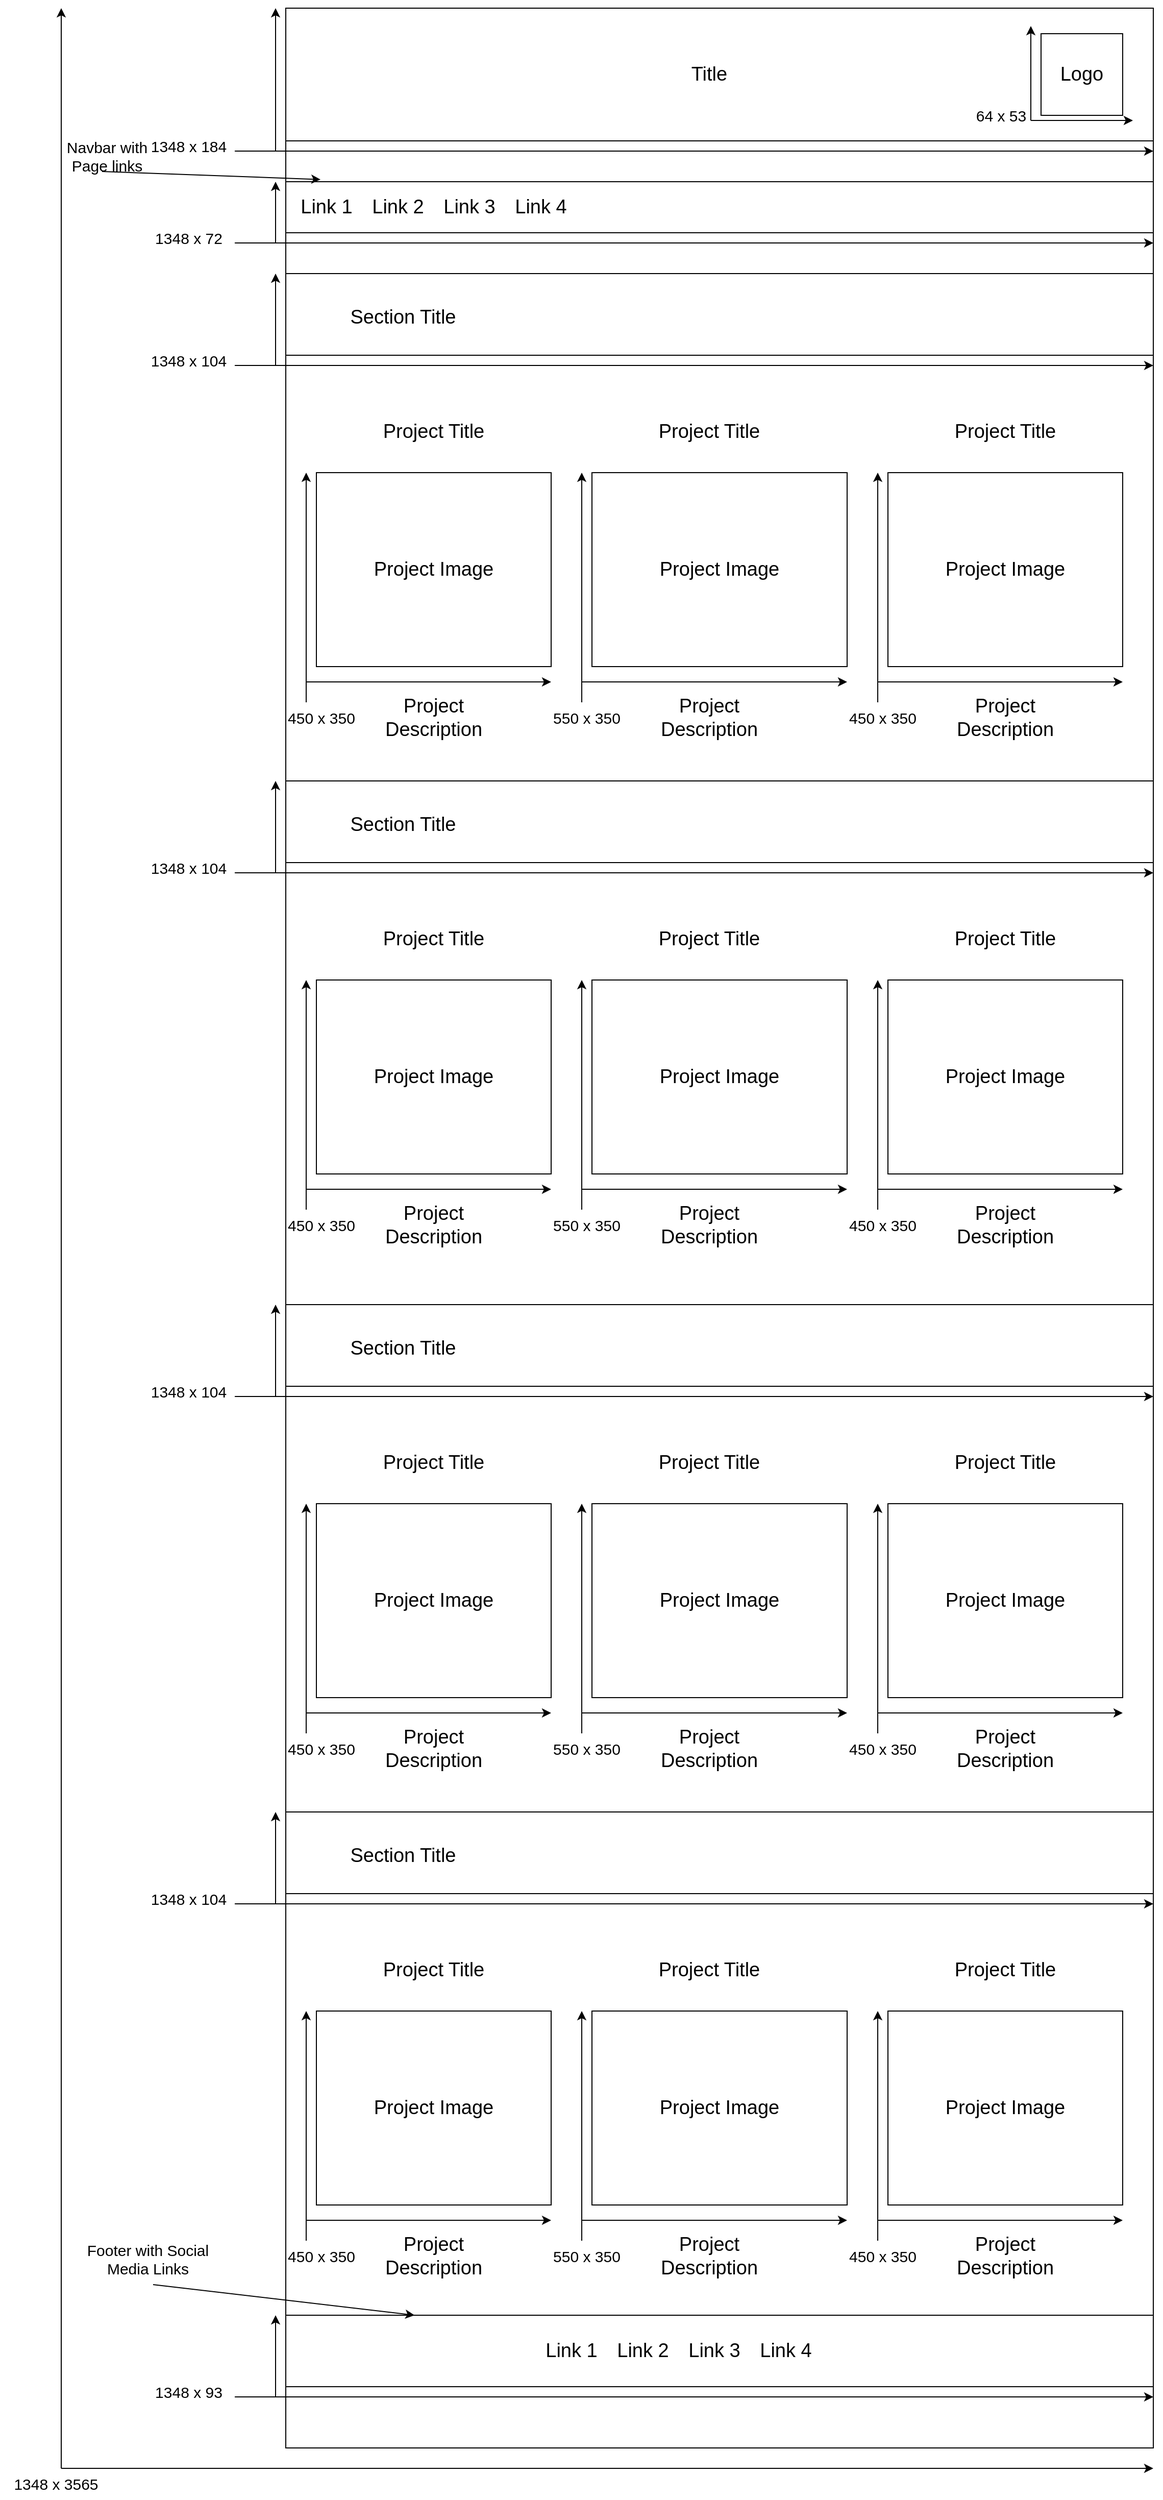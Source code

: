 <mxfile version="15.6.0" type="device"><diagram id="RpRR-_mk9nUQ28DkFrZq" name="Page-1"><mxGraphModel dx="2881" dy="2203" grid="1" gridSize="10" guides="1" tooltips="1" connect="1" arrows="1" fold="1" page="1" pageScale="1" pageWidth="850" pageHeight="1100" math="0" shadow="0"><root><mxCell id="0"/><mxCell id="1" parent="0"/><mxCell id="R6PZ7bWOyX2Fo6lUsfoH-169" value="" style="rounded=0;whiteSpace=wrap;html=1;fontSize=15;" vertex="1" parent="1"><mxGeometry width="850" height="2390" as="geometry"/></mxCell><mxCell id="xdqeH_5MjbotiJSKJ-B--1" value="" style="rounded=0;whiteSpace=wrap;html=1;" parent="1" vertex="1"><mxGeometry width="850" height="130" as="geometry"/></mxCell><mxCell id="R6PZ7bWOyX2Fo6lUsfoH-1" value="&lt;font style=&quot;font-size: 19px&quot;&gt;Title&lt;/font&gt;" style="text;html=1;strokeColor=none;fillColor=none;align=center;verticalAlign=middle;whiteSpace=wrap;rounded=0;" vertex="1" parent="1"><mxGeometry x="310" y="10" width="210" height="110" as="geometry"/></mxCell><mxCell id="R6PZ7bWOyX2Fo6lUsfoH-2" value="" style="rounded=0;whiteSpace=wrap;html=1;fontSize=19;" vertex="1" parent="1"><mxGeometry x="740" y="25" width="80" height="80" as="geometry"/></mxCell><mxCell id="R6PZ7bWOyX2Fo6lUsfoH-3" value="Logo" style="text;html=1;strokeColor=none;fillColor=none;align=center;verticalAlign=middle;whiteSpace=wrap;rounded=0;fontSize=19;" vertex="1" parent="1"><mxGeometry x="750" y="50" width="60" height="30" as="geometry"/></mxCell><mxCell id="R6PZ7bWOyX2Fo6lUsfoH-4" value="" style="rounded=0;whiteSpace=wrap;html=1;fontSize=19;" vertex="1" parent="1"><mxGeometry y="170" width="850" height="50" as="geometry"/></mxCell><mxCell id="R6PZ7bWOyX2Fo6lUsfoH-5" value="Link 1" style="text;html=1;strokeColor=none;fillColor=none;align=center;verticalAlign=middle;whiteSpace=wrap;rounded=0;fontSize=19;" vertex="1" parent="1"><mxGeometry x="10" y="180" width="60" height="30" as="geometry"/></mxCell><mxCell id="R6PZ7bWOyX2Fo6lUsfoH-6" value="Link 2" style="text;html=1;strokeColor=none;fillColor=none;align=center;verticalAlign=middle;whiteSpace=wrap;rounded=0;fontSize=19;" vertex="1" parent="1"><mxGeometry x="80" y="180" width="60" height="30" as="geometry"/></mxCell><mxCell id="R6PZ7bWOyX2Fo6lUsfoH-7" value="Link 3" style="text;html=1;strokeColor=none;fillColor=none;align=center;verticalAlign=middle;whiteSpace=wrap;rounded=0;fontSize=19;" vertex="1" parent="1"><mxGeometry x="150" y="180" width="60" height="30" as="geometry"/></mxCell><mxCell id="R6PZ7bWOyX2Fo6lUsfoH-8" value="Link 4" style="text;html=1;strokeColor=none;fillColor=none;align=center;verticalAlign=middle;whiteSpace=wrap;rounded=0;fontSize=19;" vertex="1" parent="1"><mxGeometry x="220" y="180" width="60" height="30" as="geometry"/></mxCell><mxCell id="R6PZ7bWOyX2Fo6lUsfoH-9" value="" style="rounded=0;whiteSpace=wrap;html=1;fontSize=19;" vertex="1" parent="1"><mxGeometry y="260" width="850" height="80" as="geometry"/></mxCell><mxCell id="R6PZ7bWOyX2Fo6lUsfoH-10" value="Section Title" style="text;html=1;strokeColor=none;fillColor=none;align=center;verticalAlign=middle;whiteSpace=wrap;rounded=0;fontSize=19;" vertex="1" parent="1"><mxGeometry x="20" y="285" width="190" height="35" as="geometry"/></mxCell><mxCell id="R6PZ7bWOyX2Fo6lUsfoH-12" value="" style="rounded=0;whiteSpace=wrap;html=1;fontSize=19;" vertex="1" parent="1"><mxGeometry x="30" y="455" width="230" height="190" as="geometry"/></mxCell><mxCell id="R6PZ7bWOyX2Fo6lUsfoH-13" value="" style="rounded=0;whiteSpace=wrap;html=1;fontSize=19;" vertex="1" parent="1"><mxGeometry x="590" y="455" width="230" height="190" as="geometry"/></mxCell><mxCell id="R6PZ7bWOyX2Fo6lUsfoH-14" value="" style="rounded=0;whiteSpace=wrap;html=1;fontSize=19;" vertex="1" parent="1"><mxGeometry x="300" y="455" width="250" height="190" as="geometry"/></mxCell><mxCell id="R6PZ7bWOyX2Fo6lUsfoH-15" value="Project Image" style="text;html=1;strokeColor=none;fillColor=none;align=center;verticalAlign=middle;whiteSpace=wrap;rounded=0;fontSize=19;" vertex="1" parent="1"><mxGeometry x="80" y="535" width="130" height="30" as="geometry"/></mxCell><mxCell id="R6PZ7bWOyX2Fo6lUsfoH-16" value="Project Image" style="text;html=1;strokeColor=none;fillColor=none;align=center;verticalAlign=middle;whiteSpace=wrap;rounded=0;fontSize=19;" vertex="1" parent="1"><mxGeometry x="360" y="535" width="130" height="30" as="geometry"/></mxCell><mxCell id="R6PZ7bWOyX2Fo6lUsfoH-17" value="Project Image" style="text;html=1;strokeColor=none;fillColor=none;align=center;verticalAlign=middle;whiteSpace=wrap;rounded=0;fontSize=19;" vertex="1" parent="1"><mxGeometry x="640" y="535" width="130" height="30" as="geometry"/></mxCell><mxCell id="R6PZ7bWOyX2Fo6lUsfoH-18" value="Project Title" style="text;html=1;strokeColor=none;fillColor=none;align=center;verticalAlign=middle;whiteSpace=wrap;rounded=0;fontSize=19;" vertex="1" parent="1"><mxGeometry x="80" y="400" width="130" height="30" as="geometry"/></mxCell><mxCell id="R6PZ7bWOyX2Fo6lUsfoH-19" value="Project Title" style="text;html=1;strokeColor=none;fillColor=none;align=center;verticalAlign=middle;whiteSpace=wrap;rounded=0;fontSize=19;" vertex="1" parent="1"><mxGeometry x="350" y="400" width="130" height="30" as="geometry"/></mxCell><mxCell id="R6PZ7bWOyX2Fo6lUsfoH-20" value="Project Title" style="text;html=1;strokeColor=none;fillColor=none;align=center;verticalAlign=middle;whiteSpace=wrap;rounded=0;fontSize=19;" vertex="1" parent="1"><mxGeometry x="640" y="400" width="130" height="30" as="geometry"/></mxCell><mxCell id="R6PZ7bWOyX2Fo6lUsfoH-22" value="Project Description" style="text;html=1;strokeColor=none;fillColor=none;align=center;verticalAlign=middle;whiteSpace=wrap;rounded=0;fontSize=19;" vertex="1" parent="1"><mxGeometry x="80" y="680" width="130" height="30" as="geometry"/></mxCell><mxCell id="R6PZ7bWOyX2Fo6lUsfoH-23" value="Project Description" style="text;html=1;strokeColor=none;fillColor=none;align=center;verticalAlign=middle;whiteSpace=wrap;rounded=0;fontSize=19;" vertex="1" parent="1"><mxGeometry x="350" y="680" width="130" height="30" as="geometry"/></mxCell><mxCell id="R6PZ7bWOyX2Fo6lUsfoH-24" value="Project Description" style="text;html=1;strokeColor=none;fillColor=none;align=center;verticalAlign=middle;whiteSpace=wrap;rounded=0;fontSize=19;" vertex="1" parent="1"><mxGeometry x="640" y="680" width="130" height="30" as="geometry"/></mxCell><mxCell id="R6PZ7bWOyX2Fo6lUsfoH-53" value="" style="endArrow=classic;html=1;rounded=0;fontSize=19;" edge="1" parent="1"><mxGeometry width="50" height="50" relative="1" as="geometry"><mxPoint x="20" y="680" as="sourcePoint"/><mxPoint x="20" y="455" as="targetPoint"/></mxGeometry></mxCell><mxCell id="R6PZ7bWOyX2Fo6lUsfoH-54" value="" style="endArrow=classic;html=1;rounded=0;fontSize=19;" edge="1" parent="1"><mxGeometry width="50" height="50" relative="1" as="geometry"><mxPoint x="20" y="660" as="sourcePoint"/><mxPoint x="260" y="660" as="targetPoint"/></mxGeometry></mxCell><mxCell id="R6PZ7bWOyX2Fo6lUsfoH-55" value="" style="endArrow=classic;html=1;rounded=0;fontSize=19;" edge="1" parent="1"><mxGeometry width="50" height="50" relative="1" as="geometry"><mxPoint x="290" y="680" as="sourcePoint"/><mxPoint x="290" y="455" as="targetPoint"/></mxGeometry></mxCell><mxCell id="R6PZ7bWOyX2Fo6lUsfoH-56" value="" style="endArrow=classic;html=1;rounded=0;fontSize=19;" edge="1" parent="1"><mxGeometry width="50" height="50" relative="1" as="geometry"><mxPoint x="290" y="660" as="sourcePoint"/><mxPoint x="550" y="660" as="targetPoint"/></mxGeometry></mxCell><mxCell id="R6PZ7bWOyX2Fo6lUsfoH-57" value="" style="endArrow=classic;html=1;rounded=0;fontSize=19;" edge="1" parent="1"><mxGeometry width="50" height="50" relative="1" as="geometry"><mxPoint x="580" y="680" as="sourcePoint"/><mxPoint x="580" y="455" as="targetPoint"/></mxGeometry></mxCell><mxCell id="R6PZ7bWOyX2Fo6lUsfoH-58" value="" style="endArrow=classic;html=1;rounded=0;fontSize=19;" edge="1" parent="1"><mxGeometry width="50" height="50" relative="1" as="geometry"><mxPoint x="580" y="660" as="sourcePoint"/><mxPoint x="820" y="660" as="targetPoint"/></mxGeometry></mxCell><mxCell id="R6PZ7bWOyX2Fo6lUsfoH-59" value="" style="endArrow=classic;html=1;rounded=0;fontSize=19;" edge="1" parent="1"><mxGeometry width="50" height="50" relative="1" as="geometry"><mxPoint x="-10" y="350" as="sourcePoint"/><mxPoint x="-10" y="260" as="targetPoint"/></mxGeometry></mxCell><mxCell id="R6PZ7bWOyX2Fo6lUsfoH-60" value="" style="endArrow=classic;html=1;rounded=0;fontSize=19;" edge="1" parent="1"><mxGeometry width="50" height="50" relative="1" as="geometry"><mxPoint x="-50" y="350" as="sourcePoint"/><mxPoint x="850" y="350" as="targetPoint"/></mxGeometry></mxCell><mxCell id="R6PZ7bWOyX2Fo6lUsfoH-61" value="" style="endArrow=classic;html=1;rounded=0;fontSize=19;" edge="1" parent="1"><mxGeometry width="50" height="50" relative="1" as="geometry"><mxPoint x="-10" y="230" as="sourcePoint"/><mxPoint x="-10" y="170" as="targetPoint"/></mxGeometry></mxCell><mxCell id="R6PZ7bWOyX2Fo6lUsfoH-62" value="" style="endArrow=classic;html=1;rounded=0;fontSize=19;" edge="1" parent="1"><mxGeometry width="50" height="50" relative="1" as="geometry"><mxPoint x="-50" y="230" as="sourcePoint"/><mxPoint x="850" y="230" as="targetPoint"/></mxGeometry></mxCell><mxCell id="R6PZ7bWOyX2Fo6lUsfoH-63" value="" style="endArrow=classic;html=1;rounded=0;fontSize=19;" edge="1" parent="1"><mxGeometry width="50" height="50" relative="1" as="geometry"><mxPoint x="-10" y="140" as="sourcePoint"/><mxPoint x="-10" as="targetPoint"/></mxGeometry></mxCell><mxCell id="R6PZ7bWOyX2Fo6lUsfoH-64" value="" style="endArrow=classic;html=1;rounded=0;fontSize=19;" edge="1" parent="1"><mxGeometry width="50" height="50" relative="1" as="geometry"><mxPoint x="-50" y="140" as="sourcePoint"/><mxPoint x="850" y="140" as="targetPoint"/></mxGeometry></mxCell><mxCell id="R6PZ7bWOyX2Fo6lUsfoH-65" value="" style="endArrow=classic;html=1;rounded=0;fontSize=19;" edge="1" parent="1"><mxGeometry width="50" height="50" relative="1" as="geometry"><mxPoint x="730" y="110" as="sourcePoint"/><mxPoint x="730" y="17.5" as="targetPoint"/></mxGeometry></mxCell><mxCell id="R6PZ7bWOyX2Fo6lUsfoH-66" value="" style="endArrow=classic;html=1;rounded=0;fontSize=19;targetPerimeterSpacing=0;" edge="1" parent="1"><mxGeometry width="50" height="50" relative="1" as="geometry"><mxPoint x="730" y="110" as="sourcePoint"/><mxPoint x="830" y="110" as="targetPoint"/></mxGeometry></mxCell><mxCell id="R6PZ7bWOyX2Fo6lUsfoH-67" value="&lt;font style=&quot;font-size: 15px&quot;&gt;1348 x 184&lt;/font&gt;" style="text;html=1;strokeColor=none;fillColor=none;align=center;verticalAlign=middle;whiteSpace=wrap;rounded=0;fontSize=19;" vertex="1" parent="1"><mxGeometry x="-150" y="120" width="110" height="30" as="geometry"/></mxCell><mxCell id="R6PZ7bWOyX2Fo6lUsfoH-68" value="&lt;font style=&quot;font-size: 15px&quot;&gt;1348 x 72&lt;/font&gt;" style="text;html=1;strokeColor=none;fillColor=none;align=center;verticalAlign=middle;whiteSpace=wrap;rounded=0;fontSize=19;" vertex="1" parent="1"><mxGeometry x="-150" y="210" width="110" height="30" as="geometry"/></mxCell><mxCell id="R6PZ7bWOyX2Fo6lUsfoH-69" value="&lt;font style=&quot;font-size: 15px&quot;&gt;1348 x 104&lt;/font&gt;" style="text;html=1;strokeColor=none;fillColor=none;align=center;verticalAlign=middle;whiteSpace=wrap;rounded=0;fontSize=19;" vertex="1" parent="1"><mxGeometry x="-150" y="330" width="110" height="30" as="geometry"/></mxCell><mxCell id="R6PZ7bWOyX2Fo6lUsfoH-70" value="&lt;font style=&quot;font-size: 15px&quot;&gt;64 x 53&lt;/font&gt;" style="text;html=1;strokeColor=none;fillColor=none;align=center;verticalAlign=middle;whiteSpace=wrap;rounded=0;fontSize=19;" vertex="1" parent="1"><mxGeometry x="646" y="90" width="110" height="30" as="geometry"/></mxCell><mxCell id="R6PZ7bWOyX2Fo6lUsfoH-71" value="&lt;font style=&quot;font-size: 15px&quot;&gt;450 x 350&lt;/font&gt;" style="text;html=1;strokeColor=none;fillColor=none;align=center;verticalAlign=middle;whiteSpace=wrap;rounded=0;fontSize=19;" vertex="1" parent="1"><mxGeometry x="-20" y="680" width="110" height="30" as="geometry"/></mxCell><mxCell id="R6PZ7bWOyX2Fo6lUsfoH-72" value="&lt;font style=&quot;font-size: 15px&quot;&gt;550 x 350&lt;/font&gt;" style="text;html=1;strokeColor=none;fillColor=none;align=center;verticalAlign=middle;whiteSpace=wrap;rounded=0;fontSize=19;" vertex="1" parent="1"><mxGeometry x="240" y="680" width="110" height="30" as="geometry"/></mxCell><mxCell id="R6PZ7bWOyX2Fo6lUsfoH-74" value="&lt;font style=&quot;font-size: 15px&quot;&gt;450 x 350&lt;/font&gt;" style="text;html=1;strokeColor=none;fillColor=none;align=center;verticalAlign=middle;whiteSpace=wrap;rounded=0;fontSize=19;" vertex="1" parent="1"><mxGeometry x="530" y="680" width="110" height="30" as="geometry"/></mxCell><mxCell id="R6PZ7bWOyX2Fo6lUsfoH-75" value="" style="rounded=0;whiteSpace=wrap;html=1;fontSize=19;" vertex="1" parent="1"><mxGeometry y="757" width="850" height="80" as="geometry"/></mxCell><mxCell id="R6PZ7bWOyX2Fo6lUsfoH-76" value="Section Title" style="text;html=1;strokeColor=none;fillColor=none;align=center;verticalAlign=middle;whiteSpace=wrap;rounded=0;fontSize=19;" vertex="1" parent="1"><mxGeometry x="20" y="782" width="190" height="35" as="geometry"/></mxCell><mxCell id="R6PZ7bWOyX2Fo6lUsfoH-77" value="" style="rounded=0;whiteSpace=wrap;html=1;fontSize=19;" vertex="1" parent="1"><mxGeometry x="30" y="952" width="230" height="190" as="geometry"/></mxCell><mxCell id="R6PZ7bWOyX2Fo6lUsfoH-78" value="" style="rounded=0;whiteSpace=wrap;html=1;fontSize=19;" vertex="1" parent="1"><mxGeometry x="590" y="952" width="230" height="190" as="geometry"/></mxCell><mxCell id="R6PZ7bWOyX2Fo6lUsfoH-79" value="" style="rounded=0;whiteSpace=wrap;html=1;fontSize=19;" vertex="1" parent="1"><mxGeometry x="300" y="952" width="250" height="190" as="geometry"/></mxCell><mxCell id="R6PZ7bWOyX2Fo6lUsfoH-80" value="Project Image" style="text;html=1;strokeColor=none;fillColor=none;align=center;verticalAlign=middle;whiteSpace=wrap;rounded=0;fontSize=19;" vertex="1" parent="1"><mxGeometry x="80" y="1032" width="130" height="30" as="geometry"/></mxCell><mxCell id="R6PZ7bWOyX2Fo6lUsfoH-81" value="Project Image" style="text;html=1;strokeColor=none;fillColor=none;align=center;verticalAlign=middle;whiteSpace=wrap;rounded=0;fontSize=19;" vertex="1" parent="1"><mxGeometry x="360" y="1032" width="130" height="30" as="geometry"/></mxCell><mxCell id="R6PZ7bWOyX2Fo6lUsfoH-82" value="Project Image" style="text;html=1;strokeColor=none;fillColor=none;align=center;verticalAlign=middle;whiteSpace=wrap;rounded=0;fontSize=19;" vertex="1" parent="1"><mxGeometry x="640" y="1032" width="130" height="30" as="geometry"/></mxCell><mxCell id="R6PZ7bWOyX2Fo6lUsfoH-83" value="Project Title" style="text;html=1;strokeColor=none;fillColor=none;align=center;verticalAlign=middle;whiteSpace=wrap;rounded=0;fontSize=19;" vertex="1" parent="1"><mxGeometry x="80" y="897" width="130" height="30" as="geometry"/></mxCell><mxCell id="R6PZ7bWOyX2Fo6lUsfoH-84" value="Project Title" style="text;html=1;strokeColor=none;fillColor=none;align=center;verticalAlign=middle;whiteSpace=wrap;rounded=0;fontSize=19;" vertex="1" parent="1"><mxGeometry x="350" y="897" width="130" height="30" as="geometry"/></mxCell><mxCell id="R6PZ7bWOyX2Fo6lUsfoH-85" value="Project Title" style="text;html=1;strokeColor=none;fillColor=none;align=center;verticalAlign=middle;whiteSpace=wrap;rounded=0;fontSize=19;" vertex="1" parent="1"><mxGeometry x="640" y="897" width="130" height="30" as="geometry"/></mxCell><mxCell id="R6PZ7bWOyX2Fo6lUsfoH-86" value="Project Description" style="text;html=1;strokeColor=none;fillColor=none;align=center;verticalAlign=middle;whiteSpace=wrap;rounded=0;fontSize=19;" vertex="1" parent="1"><mxGeometry x="80" y="1177" width="130" height="30" as="geometry"/></mxCell><mxCell id="R6PZ7bWOyX2Fo6lUsfoH-87" value="Project Description" style="text;html=1;strokeColor=none;fillColor=none;align=center;verticalAlign=middle;whiteSpace=wrap;rounded=0;fontSize=19;" vertex="1" parent="1"><mxGeometry x="350" y="1177" width="130" height="30" as="geometry"/></mxCell><mxCell id="R6PZ7bWOyX2Fo6lUsfoH-88" value="Project Description" style="text;html=1;strokeColor=none;fillColor=none;align=center;verticalAlign=middle;whiteSpace=wrap;rounded=0;fontSize=19;" vertex="1" parent="1"><mxGeometry x="640" y="1177" width="130" height="30" as="geometry"/></mxCell><mxCell id="R6PZ7bWOyX2Fo6lUsfoH-89" value="" style="endArrow=classic;html=1;rounded=0;fontSize=19;" edge="1" parent="1"><mxGeometry width="50" height="50" relative="1" as="geometry"><mxPoint x="20" y="1177" as="sourcePoint"/><mxPoint x="20" y="952" as="targetPoint"/></mxGeometry></mxCell><mxCell id="R6PZ7bWOyX2Fo6lUsfoH-90" value="" style="endArrow=classic;html=1;rounded=0;fontSize=19;" edge="1" parent="1"><mxGeometry width="50" height="50" relative="1" as="geometry"><mxPoint x="20" y="1157" as="sourcePoint"/><mxPoint x="260" y="1157" as="targetPoint"/></mxGeometry></mxCell><mxCell id="R6PZ7bWOyX2Fo6lUsfoH-91" value="" style="endArrow=classic;html=1;rounded=0;fontSize=19;" edge="1" parent="1"><mxGeometry width="50" height="50" relative="1" as="geometry"><mxPoint x="290" y="1177" as="sourcePoint"/><mxPoint x="290" y="952" as="targetPoint"/></mxGeometry></mxCell><mxCell id="R6PZ7bWOyX2Fo6lUsfoH-92" value="" style="endArrow=classic;html=1;rounded=0;fontSize=19;" edge="1" parent="1"><mxGeometry width="50" height="50" relative="1" as="geometry"><mxPoint x="290" y="1157" as="sourcePoint"/><mxPoint x="550" y="1157" as="targetPoint"/></mxGeometry></mxCell><mxCell id="R6PZ7bWOyX2Fo6lUsfoH-93" value="" style="endArrow=classic;html=1;rounded=0;fontSize=19;" edge="1" parent="1"><mxGeometry width="50" height="50" relative="1" as="geometry"><mxPoint x="580" y="1177" as="sourcePoint"/><mxPoint x="580" y="952" as="targetPoint"/></mxGeometry></mxCell><mxCell id="R6PZ7bWOyX2Fo6lUsfoH-94" value="" style="endArrow=classic;html=1;rounded=0;fontSize=19;" edge="1" parent="1"><mxGeometry width="50" height="50" relative="1" as="geometry"><mxPoint x="580" y="1157" as="sourcePoint"/><mxPoint x="820" y="1157" as="targetPoint"/></mxGeometry></mxCell><mxCell id="R6PZ7bWOyX2Fo6lUsfoH-95" value="" style="endArrow=classic;html=1;rounded=0;fontSize=19;" edge="1" parent="1"><mxGeometry width="50" height="50" relative="1" as="geometry"><mxPoint x="-10" y="847" as="sourcePoint"/><mxPoint x="-10" y="757" as="targetPoint"/></mxGeometry></mxCell><mxCell id="R6PZ7bWOyX2Fo6lUsfoH-96" value="" style="endArrow=classic;html=1;rounded=0;fontSize=19;" edge="1" parent="1"><mxGeometry width="50" height="50" relative="1" as="geometry"><mxPoint x="-50" y="847" as="sourcePoint"/><mxPoint x="850" y="847" as="targetPoint"/></mxGeometry></mxCell><mxCell id="R6PZ7bWOyX2Fo6lUsfoH-97" value="&lt;font style=&quot;font-size: 15px&quot;&gt;1348 x 104&lt;/font&gt;" style="text;html=1;strokeColor=none;fillColor=none;align=center;verticalAlign=middle;whiteSpace=wrap;rounded=0;fontSize=19;" vertex="1" parent="1"><mxGeometry x="-150" y="827" width="110" height="30" as="geometry"/></mxCell><mxCell id="R6PZ7bWOyX2Fo6lUsfoH-98" value="&lt;font style=&quot;font-size: 15px&quot;&gt;450 x 350&lt;/font&gt;" style="text;html=1;strokeColor=none;fillColor=none;align=center;verticalAlign=middle;whiteSpace=wrap;rounded=0;fontSize=19;" vertex="1" parent="1"><mxGeometry x="-20" y="1177" width="110" height="30" as="geometry"/></mxCell><mxCell id="R6PZ7bWOyX2Fo6lUsfoH-99" value="&lt;font style=&quot;font-size: 15px&quot;&gt;550 x 350&lt;/font&gt;" style="text;html=1;strokeColor=none;fillColor=none;align=center;verticalAlign=middle;whiteSpace=wrap;rounded=0;fontSize=19;" vertex="1" parent="1"><mxGeometry x="240" y="1177" width="110" height="30" as="geometry"/></mxCell><mxCell id="R6PZ7bWOyX2Fo6lUsfoH-100" value="&lt;font style=&quot;font-size: 15px&quot;&gt;450 x 350&lt;/font&gt;" style="text;html=1;strokeColor=none;fillColor=none;align=center;verticalAlign=middle;whiteSpace=wrap;rounded=0;fontSize=19;" vertex="1" parent="1"><mxGeometry x="530" y="1177" width="110" height="30" as="geometry"/></mxCell><mxCell id="R6PZ7bWOyX2Fo6lUsfoH-101" value="" style="rounded=0;whiteSpace=wrap;html=1;fontSize=19;" vertex="1" parent="1"><mxGeometry y="1270" width="850" height="80" as="geometry"/></mxCell><mxCell id="R6PZ7bWOyX2Fo6lUsfoH-102" value="Section Title" style="text;html=1;strokeColor=none;fillColor=none;align=center;verticalAlign=middle;whiteSpace=wrap;rounded=0;fontSize=19;" vertex="1" parent="1"><mxGeometry x="20" y="1295" width="190" height="35" as="geometry"/></mxCell><mxCell id="R6PZ7bWOyX2Fo6lUsfoH-103" value="" style="rounded=0;whiteSpace=wrap;html=1;fontSize=19;" vertex="1" parent="1"><mxGeometry x="30" y="1465" width="230" height="190" as="geometry"/></mxCell><mxCell id="R6PZ7bWOyX2Fo6lUsfoH-104" value="" style="rounded=0;whiteSpace=wrap;html=1;fontSize=19;" vertex="1" parent="1"><mxGeometry x="590" y="1465" width="230" height="190" as="geometry"/></mxCell><mxCell id="R6PZ7bWOyX2Fo6lUsfoH-105" value="" style="rounded=0;whiteSpace=wrap;html=1;fontSize=19;" vertex="1" parent="1"><mxGeometry x="300" y="1465" width="250" height="190" as="geometry"/></mxCell><mxCell id="R6PZ7bWOyX2Fo6lUsfoH-106" value="Project Image" style="text;html=1;strokeColor=none;fillColor=none;align=center;verticalAlign=middle;whiteSpace=wrap;rounded=0;fontSize=19;" vertex="1" parent="1"><mxGeometry x="80" y="1545" width="130" height="30" as="geometry"/></mxCell><mxCell id="R6PZ7bWOyX2Fo6lUsfoH-107" value="Project Image" style="text;html=1;strokeColor=none;fillColor=none;align=center;verticalAlign=middle;whiteSpace=wrap;rounded=0;fontSize=19;" vertex="1" parent="1"><mxGeometry x="360" y="1545" width="130" height="30" as="geometry"/></mxCell><mxCell id="R6PZ7bWOyX2Fo6lUsfoH-108" value="Project Image" style="text;html=1;strokeColor=none;fillColor=none;align=center;verticalAlign=middle;whiteSpace=wrap;rounded=0;fontSize=19;" vertex="1" parent="1"><mxGeometry x="640" y="1545" width="130" height="30" as="geometry"/></mxCell><mxCell id="R6PZ7bWOyX2Fo6lUsfoH-109" value="Project Title" style="text;html=1;strokeColor=none;fillColor=none;align=center;verticalAlign=middle;whiteSpace=wrap;rounded=0;fontSize=19;" vertex="1" parent="1"><mxGeometry x="80" y="1410" width="130" height="30" as="geometry"/></mxCell><mxCell id="R6PZ7bWOyX2Fo6lUsfoH-110" value="Project Title" style="text;html=1;strokeColor=none;fillColor=none;align=center;verticalAlign=middle;whiteSpace=wrap;rounded=0;fontSize=19;" vertex="1" parent="1"><mxGeometry x="350" y="1410" width="130" height="30" as="geometry"/></mxCell><mxCell id="R6PZ7bWOyX2Fo6lUsfoH-111" value="Project Title" style="text;html=1;strokeColor=none;fillColor=none;align=center;verticalAlign=middle;whiteSpace=wrap;rounded=0;fontSize=19;" vertex="1" parent="1"><mxGeometry x="640" y="1410" width="130" height="30" as="geometry"/></mxCell><mxCell id="R6PZ7bWOyX2Fo6lUsfoH-112" value="Project Description" style="text;html=1;strokeColor=none;fillColor=none;align=center;verticalAlign=middle;whiteSpace=wrap;rounded=0;fontSize=19;" vertex="1" parent="1"><mxGeometry x="80" y="1690" width="130" height="30" as="geometry"/></mxCell><mxCell id="R6PZ7bWOyX2Fo6lUsfoH-113" value="Project Description" style="text;html=1;strokeColor=none;fillColor=none;align=center;verticalAlign=middle;whiteSpace=wrap;rounded=0;fontSize=19;" vertex="1" parent="1"><mxGeometry x="350" y="1690" width="130" height="30" as="geometry"/></mxCell><mxCell id="R6PZ7bWOyX2Fo6lUsfoH-114" value="Project Description" style="text;html=1;strokeColor=none;fillColor=none;align=center;verticalAlign=middle;whiteSpace=wrap;rounded=0;fontSize=19;" vertex="1" parent="1"><mxGeometry x="640" y="1690" width="130" height="30" as="geometry"/></mxCell><mxCell id="R6PZ7bWOyX2Fo6lUsfoH-115" value="" style="endArrow=classic;html=1;rounded=0;fontSize=19;" edge="1" parent="1"><mxGeometry width="50" height="50" relative="1" as="geometry"><mxPoint x="20" y="1690" as="sourcePoint"/><mxPoint x="20" y="1465" as="targetPoint"/></mxGeometry></mxCell><mxCell id="R6PZ7bWOyX2Fo6lUsfoH-116" value="" style="endArrow=classic;html=1;rounded=0;fontSize=19;" edge="1" parent="1"><mxGeometry width="50" height="50" relative="1" as="geometry"><mxPoint x="20" y="1670" as="sourcePoint"/><mxPoint x="260" y="1670" as="targetPoint"/></mxGeometry></mxCell><mxCell id="R6PZ7bWOyX2Fo6lUsfoH-117" value="" style="endArrow=classic;html=1;rounded=0;fontSize=19;" edge="1" parent="1"><mxGeometry width="50" height="50" relative="1" as="geometry"><mxPoint x="290" y="1690" as="sourcePoint"/><mxPoint x="290" y="1465" as="targetPoint"/></mxGeometry></mxCell><mxCell id="R6PZ7bWOyX2Fo6lUsfoH-118" value="" style="endArrow=classic;html=1;rounded=0;fontSize=19;" edge="1" parent="1"><mxGeometry width="50" height="50" relative="1" as="geometry"><mxPoint x="290" y="1670" as="sourcePoint"/><mxPoint x="550" y="1670" as="targetPoint"/></mxGeometry></mxCell><mxCell id="R6PZ7bWOyX2Fo6lUsfoH-119" value="" style="endArrow=classic;html=1;rounded=0;fontSize=19;" edge="1" parent="1"><mxGeometry width="50" height="50" relative="1" as="geometry"><mxPoint x="580" y="1690" as="sourcePoint"/><mxPoint x="580" y="1465" as="targetPoint"/></mxGeometry></mxCell><mxCell id="R6PZ7bWOyX2Fo6lUsfoH-120" value="" style="endArrow=classic;html=1;rounded=0;fontSize=19;" edge="1" parent="1"><mxGeometry width="50" height="50" relative="1" as="geometry"><mxPoint x="580" y="1670" as="sourcePoint"/><mxPoint x="820" y="1670" as="targetPoint"/></mxGeometry></mxCell><mxCell id="R6PZ7bWOyX2Fo6lUsfoH-121" value="" style="endArrow=classic;html=1;rounded=0;fontSize=19;" edge="1" parent="1"><mxGeometry width="50" height="50" relative="1" as="geometry"><mxPoint x="-10" y="1360" as="sourcePoint"/><mxPoint x="-10" y="1270" as="targetPoint"/></mxGeometry></mxCell><mxCell id="R6PZ7bWOyX2Fo6lUsfoH-122" value="" style="endArrow=classic;html=1;rounded=0;fontSize=19;" edge="1" parent="1"><mxGeometry width="50" height="50" relative="1" as="geometry"><mxPoint x="-50" y="1360" as="sourcePoint"/><mxPoint x="850" y="1360" as="targetPoint"/></mxGeometry></mxCell><mxCell id="R6PZ7bWOyX2Fo6lUsfoH-123" value="&lt;font style=&quot;font-size: 15px&quot;&gt;1348 x 104&lt;/font&gt;" style="text;html=1;strokeColor=none;fillColor=none;align=center;verticalAlign=middle;whiteSpace=wrap;rounded=0;fontSize=19;" vertex="1" parent="1"><mxGeometry x="-150" y="1340" width="110" height="30" as="geometry"/></mxCell><mxCell id="R6PZ7bWOyX2Fo6lUsfoH-124" value="&lt;font style=&quot;font-size: 15px&quot;&gt;450 x 350&lt;/font&gt;" style="text;html=1;strokeColor=none;fillColor=none;align=center;verticalAlign=middle;whiteSpace=wrap;rounded=0;fontSize=19;" vertex="1" parent="1"><mxGeometry x="-20" y="1690" width="110" height="30" as="geometry"/></mxCell><mxCell id="R6PZ7bWOyX2Fo6lUsfoH-125" value="&lt;font style=&quot;font-size: 15px&quot;&gt;550 x 350&lt;/font&gt;" style="text;html=1;strokeColor=none;fillColor=none;align=center;verticalAlign=middle;whiteSpace=wrap;rounded=0;fontSize=19;" vertex="1" parent="1"><mxGeometry x="240" y="1690" width="110" height="30" as="geometry"/></mxCell><mxCell id="R6PZ7bWOyX2Fo6lUsfoH-126" value="&lt;font style=&quot;font-size: 15px&quot;&gt;450 x 350&lt;/font&gt;" style="text;html=1;strokeColor=none;fillColor=none;align=center;verticalAlign=middle;whiteSpace=wrap;rounded=0;fontSize=19;" vertex="1" parent="1"><mxGeometry x="530" y="1690" width="110" height="30" as="geometry"/></mxCell><mxCell id="R6PZ7bWOyX2Fo6lUsfoH-127" value="" style="rounded=0;whiteSpace=wrap;html=1;fontSize=19;" vertex="1" parent="1"><mxGeometry y="1767" width="850" height="80" as="geometry"/></mxCell><mxCell id="R6PZ7bWOyX2Fo6lUsfoH-128" value="Section Title" style="text;html=1;strokeColor=none;fillColor=none;align=center;verticalAlign=middle;whiteSpace=wrap;rounded=0;fontSize=19;" vertex="1" parent="1"><mxGeometry x="20" y="1792" width="190" height="35" as="geometry"/></mxCell><mxCell id="R6PZ7bWOyX2Fo6lUsfoH-129" value="" style="rounded=0;whiteSpace=wrap;html=1;fontSize=19;" vertex="1" parent="1"><mxGeometry x="30" y="1962" width="230" height="190" as="geometry"/></mxCell><mxCell id="R6PZ7bWOyX2Fo6lUsfoH-130" value="" style="rounded=0;whiteSpace=wrap;html=1;fontSize=19;" vertex="1" parent="1"><mxGeometry x="590" y="1962" width="230" height="190" as="geometry"/></mxCell><mxCell id="R6PZ7bWOyX2Fo6lUsfoH-131" value="" style="rounded=0;whiteSpace=wrap;html=1;fontSize=19;" vertex="1" parent="1"><mxGeometry x="300" y="1962" width="250" height="190" as="geometry"/></mxCell><mxCell id="R6PZ7bWOyX2Fo6lUsfoH-132" value="Project Image" style="text;html=1;strokeColor=none;fillColor=none;align=center;verticalAlign=middle;whiteSpace=wrap;rounded=0;fontSize=19;" vertex="1" parent="1"><mxGeometry x="80" y="2042" width="130" height="30" as="geometry"/></mxCell><mxCell id="R6PZ7bWOyX2Fo6lUsfoH-133" value="Project Image" style="text;html=1;strokeColor=none;fillColor=none;align=center;verticalAlign=middle;whiteSpace=wrap;rounded=0;fontSize=19;" vertex="1" parent="1"><mxGeometry x="360" y="2042" width="130" height="30" as="geometry"/></mxCell><mxCell id="R6PZ7bWOyX2Fo6lUsfoH-134" value="Project Image" style="text;html=1;strokeColor=none;fillColor=none;align=center;verticalAlign=middle;whiteSpace=wrap;rounded=0;fontSize=19;" vertex="1" parent="1"><mxGeometry x="640" y="2042" width="130" height="30" as="geometry"/></mxCell><mxCell id="R6PZ7bWOyX2Fo6lUsfoH-135" value="Project Title" style="text;html=1;strokeColor=none;fillColor=none;align=center;verticalAlign=middle;whiteSpace=wrap;rounded=0;fontSize=19;" vertex="1" parent="1"><mxGeometry x="80" y="1907" width="130" height="30" as="geometry"/></mxCell><mxCell id="R6PZ7bWOyX2Fo6lUsfoH-136" value="Project Title" style="text;html=1;strokeColor=none;fillColor=none;align=center;verticalAlign=middle;whiteSpace=wrap;rounded=0;fontSize=19;" vertex="1" parent="1"><mxGeometry x="350" y="1907" width="130" height="30" as="geometry"/></mxCell><mxCell id="R6PZ7bWOyX2Fo6lUsfoH-137" value="Project Title" style="text;html=1;strokeColor=none;fillColor=none;align=center;verticalAlign=middle;whiteSpace=wrap;rounded=0;fontSize=19;" vertex="1" parent="1"><mxGeometry x="640" y="1907" width="130" height="30" as="geometry"/></mxCell><mxCell id="R6PZ7bWOyX2Fo6lUsfoH-138" value="Project Description" style="text;html=1;strokeColor=none;fillColor=none;align=center;verticalAlign=middle;whiteSpace=wrap;rounded=0;fontSize=19;" vertex="1" parent="1"><mxGeometry x="80" y="2187" width="130" height="30" as="geometry"/></mxCell><mxCell id="R6PZ7bWOyX2Fo6lUsfoH-139" value="Project Description" style="text;html=1;strokeColor=none;fillColor=none;align=center;verticalAlign=middle;whiteSpace=wrap;rounded=0;fontSize=19;" vertex="1" parent="1"><mxGeometry x="350" y="2187" width="130" height="30" as="geometry"/></mxCell><mxCell id="R6PZ7bWOyX2Fo6lUsfoH-140" value="Project Description" style="text;html=1;strokeColor=none;fillColor=none;align=center;verticalAlign=middle;whiteSpace=wrap;rounded=0;fontSize=19;" vertex="1" parent="1"><mxGeometry x="640" y="2187" width="130" height="30" as="geometry"/></mxCell><mxCell id="R6PZ7bWOyX2Fo6lUsfoH-141" value="" style="endArrow=classic;html=1;rounded=0;fontSize=19;" edge="1" parent="1"><mxGeometry width="50" height="50" relative="1" as="geometry"><mxPoint x="20" y="2187" as="sourcePoint"/><mxPoint x="20" y="1962" as="targetPoint"/></mxGeometry></mxCell><mxCell id="R6PZ7bWOyX2Fo6lUsfoH-142" value="" style="endArrow=classic;html=1;rounded=0;fontSize=19;" edge="1" parent="1"><mxGeometry width="50" height="50" relative="1" as="geometry"><mxPoint x="20" y="2167" as="sourcePoint"/><mxPoint x="260" y="2167" as="targetPoint"/></mxGeometry></mxCell><mxCell id="R6PZ7bWOyX2Fo6lUsfoH-143" value="" style="endArrow=classic;html=1;rounded=0;fontSize=19;" edge="1" parent="1"><mxGeometry width="50" height="50" relative="1" as="geometry"><mxPoint x="290" y="2187" as="sourcePoint"/><mxPoint x="290" y="1962" as="targetPoint"/></mxGeometry></mxCell><mxCell id="R6PZ7bWOyX2Fo6lUsfoH-144" value="" style="endArrow=classic;html=1;rounded=0;fontSize=19;" edge="1" parent="1"><mxGeometry width="50" height="50" relative="1" as="geometry"><mxPoint x="290" y="2167" as="sourcePoint"/><mxPoint x="550" y="2167" as="targetPoint"/></mxGeometry></mxCell><mxCell id="R6PZ7bWOyX2Fo6lUsfoH-145" value="" style="endArrow=classic;html=1;rounded=0;fontSize=19;" edge="1" parent="1"><mxGeometry width="50" height="50" relative="1" as="geometry"><mxPoint x="580" y="2187" as="sourcePoint"/><mxPoint x="580" y="1962" as="targetPoint"/></mxGeometry></mxCell><mxCell id="R6PZ7bWOyX2Fo6lUsfoH-146" value="" style="endArrow=classic;html=1;rounded=0;fontSize=19;" edge="1" parent="1"><mxGeometry width="50" height="50" relative="1" as="geometry"><mxPoint x="580" y="2167" as="sourcePoint"/><mxPoint x="820" y="2167" as="targetPoint"/></mxGeometry></mxCell><mxCell id="R6PZ7bWOyX2Fo6lUsfoH-147" value="" style="endArrow=classic;html=1;rounded=0;fontSize=19;" edge="1" parent="1"><mxGeometry width="50" height="50" relative="1" as="geometry"><mxPoint x="-10" y="1857" as="sourcePoint"/><mxPoint x="-10" y="1767" as="targetPoint"/></mxGeometry></mxCell><mxCell id="R6PZ7bWOyX2Fo6lUsfoH-148" value="" style="endArrow=classic;html=1;rounded=0;fontSize=19;" edge="1" parent="1"><mxGeometry width="50" height="50" relative="1" as="geometry"><mxPoint x="-50" y="1857" as="sourcePoint"/><mxPoint x="850" y="1857" as="targetPoint"/></mxGeometry></mxCell><mxCell id="R6PZ7bWOyX2Fo6lUsfoH-149" value="&lt;font style=&quot;font-size: 15px&quot;&gt;1348 x 104&lt;/font&gt;" style="text;html=1;strokeColor=none;fillColor=none;align=center;verticalAlign=middle;whiteSpace=wrap;rounded=0;fontSize=19;" vertex="1" parent="1"><mxGeometry x="-150" y="1837" width="110" height="30" as="geometry"/></mxCell><mxCell id="R6PZ7bWOyX2Fo6lUsfoH-150" value="&lt;font style=&quot;font-size: 15px&quot;&gt;450 x 350&lt;/font&gt;" style="text;html=1;strokeColor=none;fillColor=none;align=center;verticalAlign=middle;whiteSpace=wrap;rounded=0;fontSize=19;" vertex="1" parent="1"><mxGeometry x="-20" y="2187" width="110" height="30" as="geometry"/></mxCell><mxCell id="R6PZ7bWOyX2Fo6lUsfoH-151" value="&lt;font style=&quot;font-size: 15px&quot;&gt;550 x 350&lt;/font&gt;" style="text;html=1;strokeColor=none;fillColor=none;align=center;verticalAlign=middle;whiteSpace=wrap;rounded=0;fontSize=19;" vertex="1" parent="1"><mxGeometry x="240" y="2187" width="110" height="30" as="geometry"/></mxCell><mxCell id="R6PZ7bWOyX2Fo6lUsfoH-152" value="&lt;font style=&quot;font-size: 15px&quot;&gt;450 x 350&lt;/font&gt;" style="text;html=1;strokeColor=none;fillColor=none;align=center;verticalAlign=middle;whiteSpace=wrap;rounded=0;fontSize=19;" vertex="1" parent="1"><mxGeometry x="530" y="2187" width="110" height="30" as="geometry"/></mxCell><mxCell id="R6PZ7bWOyX2Fo6lUsfoH-154" value="" style="rounded=0;whiteSpace=wrap;html=1;fontSize=19;" vertex="1" parent="1"><mxGeometry y="2260" width="850" height="70" as="geometry"/></mxCell><mxCell id="R6PZ7bWOyX2Fo6lUsfoH-156" value="" style="endArrow=classic;html=1;rounded=0;fontSize=19;" edge="1" parent="1"><mxGeometry width="50" height="50" relative="1" as="geometry"><mxPoint x="-10.0" y="2340" as="sourcePoint"/><mxPoint x="-10" y="2260" as="targetPoint"/></mxGeometry></mxCell><mxCell id="R6PZ7bWOyX2Fo6lUsfoH-157" value="" style="endArrow=classic;html=1;rounded=0;fontSize=19;" edge="1" parent="1"><mxGeometry width="50" height="50" relative="1" as="geometry"><mxPoint x="-50.0" y="2340" as="sourcePoint"/><mxPoint x="850.0" y="2340" as="targetPoint"/></mxGeometry></mxCell><mxCell id="R6PZ7bWOyX2Fo6lUsfoH-158" value="&lt;font style=&quot;font-size: 15px&quot;&gt;1348 x 93&lt;/font&gt;" style="text;html=1;strokeColor=none;fillColor=none;align=center;verticalAlign=middle;whiteSpace=wrap;rounded=0;fontSize=19;" vertex="1" parent="1"><mxGeometry x="-150" y="2320" width="110" height="30" as="geometry"/></mxCell><mxCell id="R6PZ7bWOyX2Fo6lUsfoH-163" value="Link 1" style="text;html=1;strokeColor=none;fillColor=none;align=center;verticalAlign=middle;whiteSpace=wrap;rounded=0;fontSize=19;" vertex="1" parent="1"><mxGeometry x="250" y="2280" width="60" height="30" as="geometry"/></mxCell><mxCell id="R6PZ7bWOyX2Fo6lUsfoH-164" value="Link 2" style="text;html=1;strokeColor=none;fillColor=none;align=center;verticalAlign=middle;whiteSpace=wrap;rounded=0;fontSize=19;" vertex="1" parent="1"><mxGeometry x="320" y="2280" width="60" height="30" as="geometry"/></mxCell><mxCell id="R6PZ7bWOyX2Fo6lUsfoH-165" value="Link 3" style="text;html=1;strokeColor=none;fillColor=none;align=center;verticalAlign=middle;whiteSpace=wrap;rounded=0;fontSize=19;" vertex="1" parent="1"><mxGeometry x="390" y="2280" width="60" height="30" as="geometry"/></mxCell><mxCell id="R6PZ7bWOyX2Fo6lUsfoH-166" value="Link 4" style="text;html=1;strokeColor=none;fillColor=none;align=center;verticalAlign=middle;whiteSpace=wrap;rounded=0;fontSize=19;" vertex="1" parent="1"><mxGeometry x="460" y="2280" width="60" height="30" as="geometry"/></mxCell><mxCell id="R6PZ7bWOyX2Fo6lUsfoH-172" value="" style="endArrow=classic;html=1;rounded=0;fontSize=19;" edge="1" parent="1"><mxGeometry width="50" height="50" relative="1" as="geometry"><mxPoint x="-220.0" y="2410" as="sourcePoint"/><mxPoint x="-220" as="targetPoint"/></mxGeometry></mxCell><mxCell id="R6PZ7bWOyX2Fo6lUsfoH-173" value="" style="endArrow=classic;html=1;rounded=0;fontSize=19;" edge="1" parent="1"><mxGeometry width="50" height="50" relative="1" as="geometry"><mxPoint x="-220" y="2410" as="sourcePoint"/><mxPoint x="850.0" y="2410" as="targetPoint"/></mxGeometry></mxCell><mxCell id="R6PZ7bWOyX2Fo6lUsfoH-174" value="&lt;font style=&quot;font-size: 15px&quot;&gt;1348 x 3565&lt;/font&gt;" style="text;html=1;strokeColor=none;fillColor=none;align=center;verticalAlign=middle;whiteSpace=wrap;rounded=0;fontSize=19;" vertex="1" parent="1"><mxGeometry x="-280" y="2410" width="110" height="30" as="geometry"/></mxCell><mxCell id="R6PZ7bWOyX2Fo6lUsfoH-175" value="" style="endArrow=classic;html=1;rounded=0;fontSize=15;targetPerimeterSpacing=0;" edge="1" parent="1" target="R6PZ7bWOyX2Fo6lUsfoH-154"><mxGeometry width="50" height="50" relative="1" as="geometry"><mxPoint x="-130" y="2230" as="sourcePoint"/><mxPoint x="-70" y="2250" as="targetPoint"/></mxGeometry></mxCell><mxCell id="R6PZ7bWOyX2Fo6lUsfoH-176" value="Footer with Social Media Links" style="text;html=1;strokeColor=none;fillColor=none;align=center;verticalAlign=middle;whiteSpace=wrap;rounded=0;fontSize=15;" vertex="1" parent="1"><mxGeometry x="-200" y="2190" width="130" height="30" as="geometry"/></mxCell><mxCell id="R6PZ7bWOyX2Fo6lUsfoH-177" value="" style="endArrow=classic;html=1;rounded=0;fontSize=15;targetPerimeterSpacing=0;entryX=0.04;entryY=-0.043;entryDx=0;entryDy=0;entryPerimeter=0;" edge="1" parent="1" target="R6PZ7bWOyX2Fo6lUsfoH-4"><mxGeometry width="50" height="50" relative="1" as="geometry"><mxPoint x="-180" y="160" as="sourcePoint"/><mxPoint x="-100" y="160" as="targetPoint"/></mxGeometry></mxCell><mxCell id="R6PZ7bWOyX2Fo6lUsfoH-178" value="Navbar with Page links" style="text;html=1;strokeColor=none;fillColor=none;align=center;verticalAlign=middle;whiteSpace=wrap;rounded=0;fontSize=15;" vertex="1" parent="1"><mxGeometry x="-230" y="130" width="110" height="30" as="geometry"/></mxCell></root></mxGraphModel></diagram></mxfile>